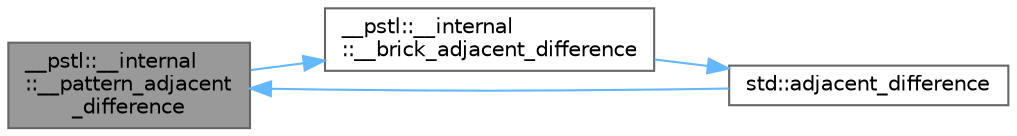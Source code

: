 digraph "__pstl::__internal::__pattern_adjacent_difference"
{
 // LATEX_PDF_SIZE
  bgcolor="transparent";
  edge [fontname=Helvetica,fontsize=10,labelfontname=Helvetica,labelfontsize=10];
  node [fontname=Helvetica,fontsize=10,shape=box,height=0.2,width=0.4];
  rankdir="LR";
  Node1 [id="Node000001",label="__pstl::__internal\l::__pattern_adjacent\l_difference",height=0.2,width=0.4,color="gray40", fillcolor="grey60", style="filled", fontcolor="black",tooltip=" "];
  Node1 -> Node2 [id="edge4_Node000001_Node000002",color="steelblue1",style="solid",tooltip=" "];
  Node2 [id="Node000002",label="__pstl::__internal\l::__brick_adjacent_difference",height=0.2,width=0.4,color="grey40", fillcolor="white", style="filled",URL="$namespace____pstl_1_1____internal.html#a90a33e151b2c88ee9555294dfff168ae",tooltip=" "];
  Node2 -> Node3 [id="edge5_Node000002_Node000003",color="steelblue1",style="solid",tooltip=" "];
  Node3 [id="Node000003",label="std::adjacent_difference",height=0.2,width=0.4,color="grey40", fillcolor="white", style="filled",URL="$namespacestd.html#a8e0ebcf0b7a1a4e60d98f9a377ed012a",tooltip=" "];
  Node3 -> Node1 [id="edge6_Node000003_Node000001",color="steelblue1",style="solid",tooltip=" "];
}
